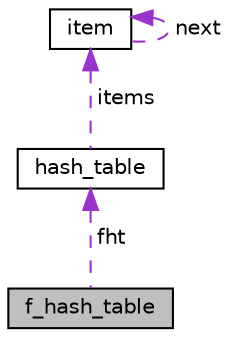 digraph "f_hash_table"
{
 // LATEX_PDF_SIZE
  edge [fontname="Helvetica",fontsize="10",labelfontname="Helvetica",labelfontsize="10"];
  node [fontname="Helvetica",fontsize="10",shape=record];
  Node1 [label="f_hash_table",height=0.2,width=0.4,color="black", fillcolor="grey75", style="filled", fontcolor="black",tooltip=" "];
  Node2 -> Node1 [dir="back",color="darkorchid3",fontsize="10",style="dashed",label=" fht" ,fontname="Helvetica"];
  Node2 [label="hash_table",height=0.2,width=0.4,color="black", fillcolor="white", style="filled",URL="$structhash__table.html",tooltip=" "];
  Node3 -> Node2 [dir="back",color="darkorchid3",fontsize="10",style="dashed",label=" items" ,fontname="Helvetica"];
  Node3 [label="item",height=0.2,width=0.4,color="black", fillcolor="white", style="filled",URL="$structitem.html",tooltip=" "];
  Node3 -> Node3 [dir="back",color="darkorchid3",fontsize="10",style="dashed",label=" next" ,fontname="Helvetica"];
}
